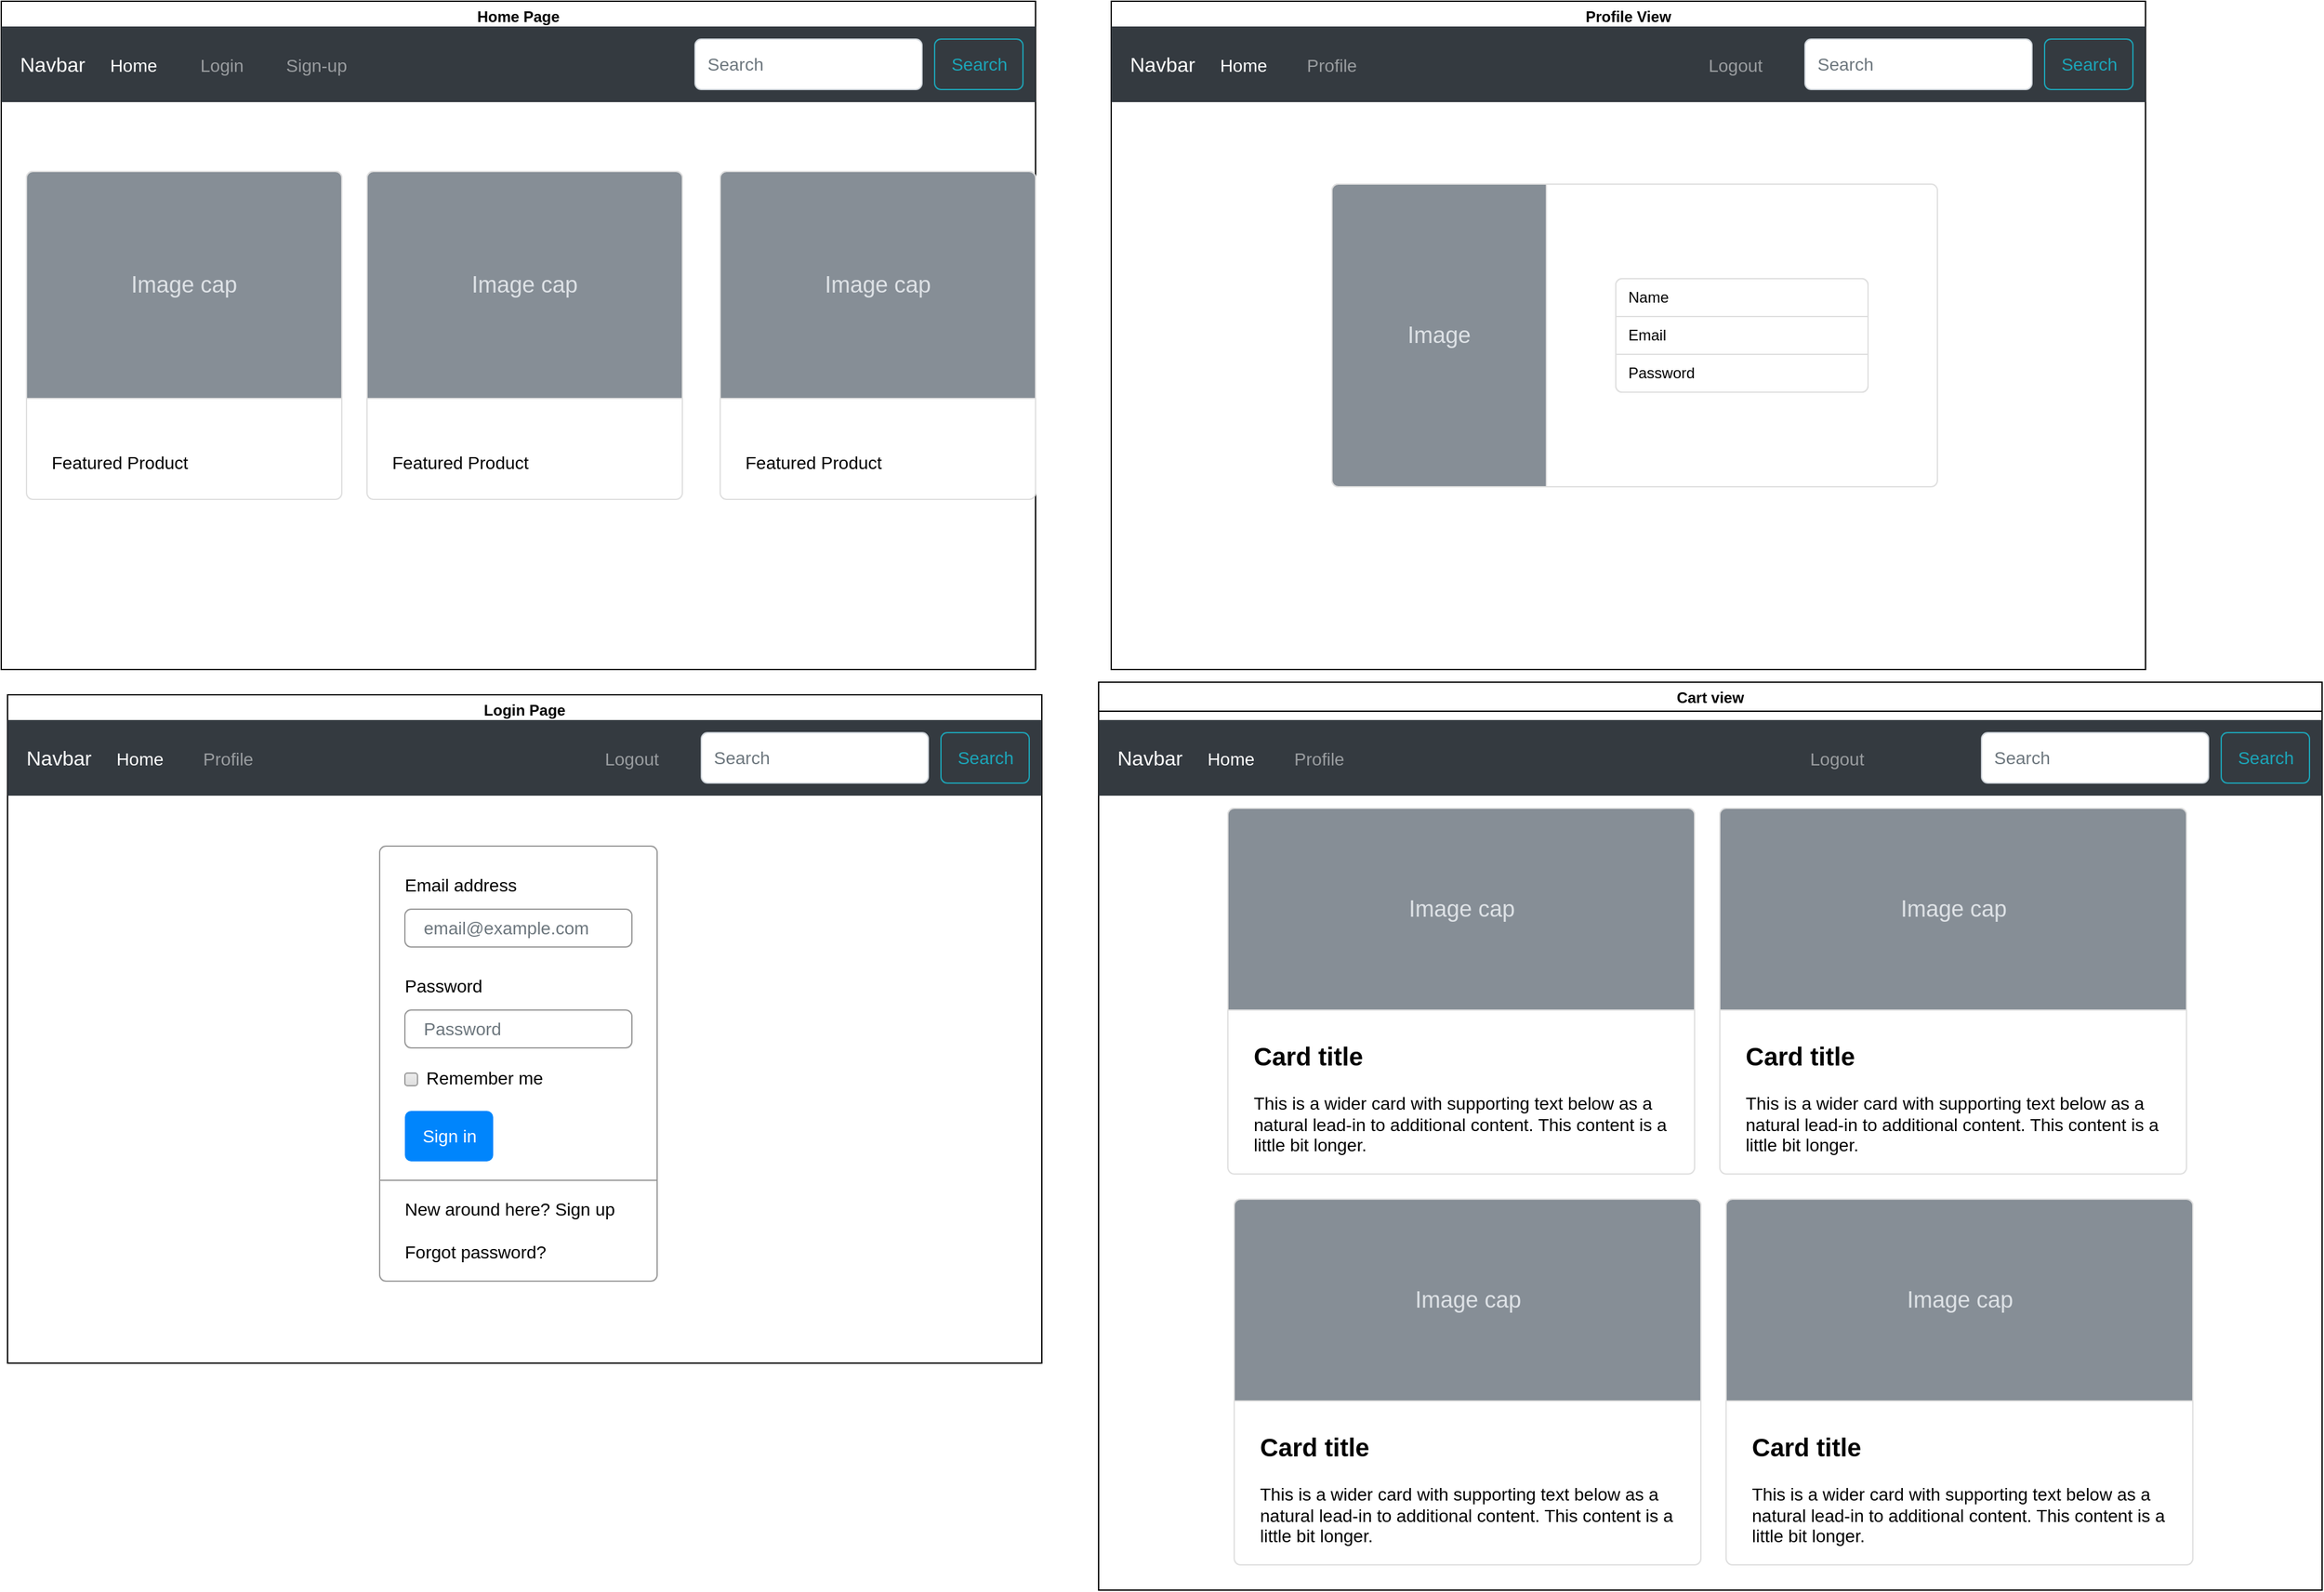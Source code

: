 <mxfile>
    <diagram id="qYyyjnKKWIS-j0I_4gCj" name="Page-1">
        <mxGraphModel dx="1965" dy="869" grid="1" gridSize="10" guides="1" tooltips="1" connect="1" arrows="1" fold="1" page="1" pageScale="1" pageWidth="850" pageHeight="1100" math="0" shadow="0">
            <root>
                <mxCell id="0"/>
                <mxCell id="1" parent="0"/>
                <mxCell id="8" value="Home Page" style="swimlane;" vertex="1" parent="1">
                    <mxGeometry x="10" y="20" width="820" height="530" as="geometry"/>
                </mxCell>
                <mxCell id="36" value="Featured Product" style="html=1;shadow=0;dashed=0;shape=mxgraph.bootstrap.rrect;rSize=5;strokeColor=#DFDFDF;html=1;whiteSpace=wrap;fillColor=#ffffff;fontColor=#000000;verticalAlign=bottom;align=left;spacing=20;fontSize=14;" vertex="1" parent="8">
                    <mxGeometry x="20" y="135" width="250" height="260" as="geometry"/>
                </mxCell>
                <mxCell id="37" value="Image cap" style="html=1;shadow=0;dashed=0;shape=mxgraph.bootstrap.topButton;rSize=5;perimeter=none;whiteSpace=wrap;fillColor=#868E96;strokeColor=#DFDFDF;fontColor=#DEE2E6;resizeWidth=1;fontSize=18;" vertex="1" parent="36">
                    <mxGeometry width="250" height="180" relative="1" as="geometry"/>
                </mxCell>
                <mxCell id="40" value="Featured Product" style="html=1;shadow=0;dashed=0;shape=mxgraph.bootstrap.rrect;rSize=5;strokeColor=#DFDFDF;html=1;whiteSpace=wrap;fillColor=#ffffff;fontColor=#000000;verticalAlign=bottom;align=left;spacing=20;fontSize=14;" vertex="1" parent="8">
                    <mxGeometry x="570" y="135" width="250" height="260" as="geometry"/>
                </mxCell>
                <mxCell id="41" value="Image cap" style="html=1;shadow=0;dashed=0;shape=mxgraph.bootstrap.topButton;rSize=5;perimeter=none;whiteSpace=wrap;fillColor=#868E96;strokeColor=#DFDFDF;fontColor=#DEE2E6;resizeWidth=1;fontSize=18;" vertex="1" parent="40">
                    <mxGeometry width="250" height="180" relative="1" as="geometry"/>
                </mxCell>
                <mxCell id="38" value="Featured Product" style="html=1;shadow=0;dashed=0;shape=mxgraph.bootstrap.rrect;rSize=5;strokeColor=#DFDFDF;html=1;whiteSpace=wrap;fillColor=#ffffff;fontColor=#000000;verticalAlign=bottom;align=left;spacing=20;fontSize=14;" vertex="1" parent="8">
                    <mxGeometry x="290" y="135" width="250" height="260" as="geometry"/>
                </mxCell>
                <mxCell id="39" value="Image cap" style="html=1;shadow=0;dashed=0;shape=mxgraph.bootstrap.topButton;rSize=5;perimeter=none;whiteSpace=wrap;fillColor=#868E96;strokeColor=#DFDFDF;fontColor=#DEE2E6;resizeWidth=1;fontSize=18;" vertex="1" parent="38">
                    <mxGeometry width="250" height="180" relative="1" as="geometry"/>
                </mxCell>
                <mxCell id="21" value="Navbar" style="html=1;shadow=0;dashed=0;fillColor=#343A40;strokeColor=none;fontSize=16;fontColor=#ffffff;align=left;spacing=15;" vertex="1" parent="1">
                    <mxGeometry x="10" y="40" width="820" height="60" as="geometry"/>
                </mxCell>
                <mxCell id="22" value="Home" style="fillColor=none;strokeColor=none;fontSize=14;fontColor=#ffffff;align=center;" vertex="1" parent="21">
                    <mxGeometry width="70" height="40" relative="1" as="geometry">
                        <mxPoint x="70" y="10" as="offset"/>
                    </mxGeometry>
                </mxCell>
                <mxCell id="23" value="Login" style="fillColor=none;strokeColor=none;fontSize=14;fontColor=#9A9DA0;align=center;" vertex="1" parent="21">
                    <mxGeometry width="70" height="40" relative="1" as="geometry">
                        <mxPoint x="140" y="10" as="offset"/>
                    </mxGeometry>
                </mxCell>
                <mxCell id="24" value="Sign-up" style="fillColor=none;strokeColor=none;fontSize=14;fontColor=#9A9DA0;align=center;spacingRight=0;" vertex="1" parent="21">
                    <mxGeometry width="80" height="40" relative="1" as="geometry">
                        <mxPoint x="210" y="10" as="offset"/>
                    </mxGeometry>
                </mxCell>
                <mxCell id="26" value="Search" style="html=1;shadow=0;dashed=0;shape=mxgraph.bootstrap.rrect;rSize=5;fontSize=14;fontColor=#1CA5B8;strokeColor=#1CA5B8;fillColor=none;" vertex="1" parent="21">
                    <mxGeometry x="1" width="70" height="40" relative="1" as="geometry">
                        <mxPoint x="-80" y="10" as="offset"/>
                    </mxGeometry>
                </mxCell>
                <mxCell id="27" value="Search" style="html=1;shadow=0;dashed=0;shape=mxgraph.bootstrap.rrect;rSize=5;fontSize=14;fontColor=#6C767D;strokeColor=#CED4DA;fillColor=#ffffff;align=left;spacing=10;" vertex="1" parent="21">
                    <mxGeometry x="1" width="180" height="40" relative="1" as="geometry">
                        <mxPoint x="-270" y="10" as="offset"/>
                    </mxGeometry>
                </mxCell>
                <mxCell id="44" value="Profile View" style="swimlane;" vertex="1" parent="1">
                    <mxGeometry x="890" y="20" width="820" height="530" as="geometry"/>
                </mxCell>
                <mxCell id="74" value="" style="html=1;shadow=0;dashed=0;shape=mxgraph.bootstrap.rrect;rSize=5;strokeColor=#DFDFDF;html=1;whiteSpace=wrap;fillColor=#ffffff;fontColor=#000000;verticalAlign=top;align=left;spacing=20;fontSize=14;spacingLeft=170;" vertex="1" parent="44">
                    <mxGeometry x="175" y="145" width="480" height="240" as="geometry"/>
                </mxCell>
                <mxCell id="75" value="Image" style="html=1;shadow=0;dashed=0;shape=mxgraph.bootstrap.leftButton;rSize=5;perimeter=none;whiteSpace=wrap;fillColor=#868E96;strokeColor=#DFDFDF;fontColor=#DEE2E6;resizeWidth=1;fontSize=18;" vertex="1" parent="74">
                    <mxGeometry width="170" height="240" relative="1" as="geometry"/>
                </mxCell>
                <mxCell id="97" value="" style="html=1;shadow=0;dashed=0;shape=mxgraph.bootstrap.rrect;rSize=5;strokeColor=#DFDFDF;html=1;whiteSpace=wrap;fillColor=#FFFFFF;fontColor=#000000;" vertex="1" parent="74">
                    <mxGeometry x="225" y="75" width="200" height="90" as="geometry"/>
                </mxCell>
                <mxCell id="98" value="Name&lt;span style=&quot;white-space: pre&quot;&gt;&#9;&lt;/span&gt;" style="strokeColor=inherit;fillColor=inherit;gradientColor=inherit;fontColor=inherit;html=1;shadow=0;dashed=0;shape=mxgraph.bootstrap.topButton;rSize=5;perimeter=none;whiteSpace=wrap;resizeWidth=1;align=left;spacing=10;" vertex="1" parent="97">
                    <mxGeometry width="200" height="30" relative="1" as="geometry"/>
                </mxCell>
                <mxCell id="99" value="Email" style="strokeColor=inherit;fillColor=inherit;gradientColor=inherit;fontColor=inherit;html=1;shadow=0;dashed=0;perimeter=none;whiteSpace=wrap;resizeWidth=1;align=left;spacing=10;" vertex="1" parent="97">
                    <mxGeometry width="200" height="30" relative="1" as="geometry">
                        <mxPoint y="30" as="offset"/>
                    </mxGeometry>
                </mxCell>
                <mxCell id="100" value="Password" style="strokeColor=inherit;fillColor=inherit;gradientColor=inherit;fontColor=inherit;html=1;shadow=0;dashed=0;shape=mxgraph.bootstrap.bottomButton;rSize=5;perimeter=none;whiteSpace=wrap;resizeWidth=1;resizeHeight=0;align=left;spacing=10;" vertex="1" parent="97">
                    <mxGeometry y="1" width="200" height="30" relative="1" as="geometry">
                        <mxPoint y="-30" as="offset"/>
                    </mxGeometry>
                </mxCell>
                <mxCell id="51" value="Login Page" style="swimlane;" vertex="1" parent="1">
                    <mxGeometry x="15" y="570" width="820" height="530" as="geometry"/>
                </mxCell>
                <mxCell id="58" value="Cart view" style="swimlane;" vertex="1" parent="1">
                    <mxGeometry x="880" y="560" width="970" height="720" as="geometry"/>
                </mxCell>
                <mxCell id="129" value="Navbar" style="html=1;shadow=0;dashed=0;fillColor=#343A40;strokeColor=none;fontSize=16;fontColor=#ffffff;align=left;spacing=15;" vertex="1" parent="58">
                    <mxGeometry y="30" width="970" height="60" as="geometry"/>
                </mxCell>
                <mxCell id="130" value="Home" style="fillColor=none;strokeColor=none;fontSize=14;fontColor=#ffffff;align=center;" vertex="1" parent="129">
                    <mxGeometry width="70" height="40" relative="1" as="geometry">
                        <mxPoint x="70" y="10" as="offset"/>
                    </mxGeometry>
                </mxCell>
                <mxCell id="131" value="Profile" style="fillColor=none;strokeColor=none;fontSize=14;fontColor=#9A9DA0;align=center;" vertex="1" parent="129">
                    <mxGeometry width="70" height="40" relative="1" as="geometry">
                        <mxPoint x="140" y="10" as="offset"/>
                    </mxGeometry>
                </mxCell>
                <mxCell id="132" value="Search" style="html=1;shadow=0;dashed=0;shape=mxgraph.bootstrap.rrect;rSize=5;fontSize=14;fontColor=#1CA5B8;strokeColor=#1CA5B8;fillColor=none;" vertex="1" parent="129">
                    <mxGeometry x="1" width="70" height="40" relative="1" as="geometry">
                        <mxPoint x="-80" y="10" as="offset"/>
                    </mxGeometry>
                </mxCell>
                <mxCell id="133" value="Search" style="html=1;shadow=0;dashed=0;shape=mxgraph.bootstrap.rrect;rSize=5;fontSize=14;fontColor=#6C767D;strokeColor=#CED4DA;fillColor=#ffffff;align=left;spacing=10;" vertex="1" parent="129">
                    <mxGeometry x="1" width="180" height="40" relative="1" as="geometry">
                        <mxPoint x="-270" y="10" as="offset"/>
                    </mxGeometry>
                </mxCell>
                <mxCell id="134" value="Logout" style="fillColor=none;strokeColor=none;fontSize=14;fontColor=#9A9DA0;align=center;" vertex="1" parent="129">
                    <mxGeometry x="544.146" y="10" width="82.805" height="40" as="geometry"/>
                </mxCell>
                <mxCell id="110" value="&lt;b&gt;&lt;font style=&quot;font-size: 20px&quot;&gt;Card title&lt;/font&gt;&lt;/b&gt;&lt;br&gt;&lt;br&gt;This is a wider card with supporting text below as a natural lead-in to additional content. This content is a little bit longer." style="html=1;shadow=0;dashed=0;shape=mxgraph.bootstrap.rrect;rSize=5;strokeColor=#DFDFDF;html=1;whiteSpace=wrap;fillColor=#ffffff;fontColor=#000000;verticalAlign=top;align=left;spacing=20;spacingBottom=0;fontSize=14;spacingTop=160;" vertex="1" parent="58">
                    <mxGeometry x="492.5" y="100" width="370" height="290" as="geometry"/>
                </mxCell>
                <mxCell id="111" value="Image cap" style="html=1;shadow=0;dashed=0;shape=mxgraph.bootstrap.topButton;rSize=5;perimeter=none;whiteSpace=wrap;fillColor=#868E96;strokeColor=#DFDFDF;fontColor=#DEE2E6;resizeWidth=1;fontSize=18;" vertex="1" parent="110">
                    <mxGeometry width="370" height="160" relative="1" as="geometry"/>
                </mxCell>
                <mxCell id="108" value="&lt;b&gt;&lt;font style=&quot;font-size: 20px&quot;&gt;Card title&lt;/font&gt;&lt;/b&gt;&lt;br&gt;&lt;br&gt;This is a wider card with supporting text below as a natural lead-in to additional content. This content is a little bit longer." style="html=1;shadow=0;dashed=0;shape=mxgraph.bootstrap.rrect;rSize=5;strokeColor=#DFDFDF;html=1;whiteSpace=wrap;fillColor=#ffffff;fontColor=#000000;verticalAlign=top;align=left;spacing=20;spacingBottom=0;fontSize=14;spacingTop=160;" vertex="1" parent="58">
                    <mxGeometry x="102.5" y="100" width="370" height="290" as="geometry"/>
                </mxCell>
                <mxCell id="109" value="Image cap" style="html=1;shadow=0;dashed=0;shape=mxgraph.bootstrap.topButton;rSize=5;perimeter=none;whiteSpace=wrap;fillColor=#868E96;strokeColor=#DFDFDF;fontColor=#DEE2E6;resizeWidth=1;fontSize=18;" vertex="1" parent="108">
                    <mxGeometry width="370" height="160" relative="1" as="geometry"/>
                </mxCell>
                <mxCell id="135" value="&lt;b&gt;&lt;font style=&quot;font-size: 20px&quot;&gt;Card title&lt;/font&gt;&lt;/b&gt;&lt;br&gt;&lt;br&gt;This is a wider card with supporting text below as a natural lead-in to additional content. This content is a little bit longer." style="html=1;shadow=0;dashed=0;shape=mxgraph.bootstrap.rrect;rSize=5;strokeColor=#DFDFDF;html=1;whiteSpace=wrap;fillColor=#ffffff;fontColor=#000000;verticalAlign=top;align=left;spacing=20;spacingBottom=0;fontSize=14;spacingTop=160;" vertex="1" parent="58">
                    <mxGeometry x="107.5" y="410" width="370" height="290" as="geometry"/>
                </mxCell>
                <mxCell id="136" value="Image cap" style="html=1;shadow=0;dashed=0;shape=mxgraph.bootstrap.topButton;rSize=5;perimeter=none;whiteSpace=wrap;fillColor=#868E96;strokeColor=#DFDFDF;fontColor=#DEE2E6;resizeWidth=1;fontSize=18;" vertex="1" parent="135">
                    <mxGeometry width="370" height="160" relative="1" as="geometry"/>
                </mxCell>
                <mxCell id="137" value="&lt;b&gt;&lt;font style=&quot;font-size: 20px&quot;&gt;Card title&lt;/font&gt;&lt;/b&gt;&lt;br&gt;&lt;br&gt;This is a wider card with supporting text below as a natural lead-in to additional content. This content is a little bit longer." style="html=1;shadow=0;dashed=0;shape=mxgraph.bootstrap.rrect;rSize=5;strokeColor=#DFDFDF;html=1;whiteSpace=wrap;fillColor=#ffffff;fontColor=#000000;verticalAlign=top;align=left;spacing=20;spacingBottom=0;fontSize=14;spacingTop=160;" vertex="1" parent="58">
                    <mxGeometry x="497.5" y="410" width="370" height="290" as="geometry"/>
                </mxCell>
                <mxCell id="138" value="Image cap" style="html=1;shadow=0;dashed=0;shape=mxgraph.bootstrap.topButton;rSize=5;perimeter=none;whiteSpace=wrap;fillColor=#868E96;strokeColor=#DFDFDF;fontColor=#DEE2E6;resizeWidth=1;fontSize=18;" vertex="1" parent="137">
                    <mxGeometry width="370" height="160" relative="1" as="geometry"/>
                </mxCell>
                <mxCell id="65" value="" style="html=1;shadow=0;dashed=0;shape=mxgraph.bootstrap.rrect;rSize=5;fillColor=#ffffff;strokeColor=#999999;" vertex="1" parent="1">
                    <mxGeometry x="310" y="690" width="220" height="345" as="geometry"/>
                </mxCell>
                <mxCell id="66" value="Email address" style="fillColor=none;strokeColor=none;align=left;spacing=20;fontSize=14;" vertex="1" parent="65">
                    <mxGeometry width="220" height="40" relative="1" as="geometry">
                        <mxPoint y="10" as="offset"/>
                    </mxGeometry>
                </mxCell>
                <mxCell id="67" value="email@example.com" style="html=1;shadow=0;dashed=0;shape=mxgraph.bootstrap.rrect;rSize=5;fillColor=none;strokeColor=#999999;align=left;spacing=15;fontSize=14;fontColor=#6C767D;" vertex="1" parent="65">
                    <mxGeometry width="180" height="30" relative="1" as="geometry">
                        <mxPoint x="20" y="50" as="offset"/>
                    </mxGeometry>
                </mxCell>
                <mxCell id="68" value="Password" style="fillColor=none;strokeColor=none;align=left;spacing=20;fontSize=14;" vertex="1" parent="65">
                    <mxGeometry width="220" height="40" relative="1" as="geometry">
                        <mxPoint y="90" as="offset"/>
                    </mxGeometry>
                </mxCell>
                <mxCell id="69" value="Password" style="html=1;shadow=0;dashed=0;shape=mxgraph.bootstrap.rrect;rSize=5;fillColor=none;strokeColor=#999999;align=left;spacing=15;fontSize=14;fontColor=#6C767D;" vertex="1" parent="65">
                    <mxGeometry width="180" height="30" relative="1" as="geometry">
                        <mxPoint x="20" y="130" as="offset"/>
                    </mxGeometry>
                </mxCell>
                <mxCell id="70" value="Remember me" style="html=1;shadow=0;dashed=0;shape=mxgraph.bootstrap.rrect;rSize=2;fillColor=#EDEDED;strokeColor=#999999;align=left;fontSize=14;fontColor=#000000;labelPosition=right;verticalLabelPosition=middle;verticalAlign=middle;spacingLeft=5;spacingTop=-2;gradientColor=#DEDEDE;" vertex="1" parent="65">
                    <mxGeometry width="10" height="10" relative="1" as="geometry">
                        <mxPoint x="20" y="180" as="offset"/>
                    </mxGeometry>
                </mxCell>
                <mxCell id="71" value="Sign in" style="html=1;shadow=0;dashed=0;shape=mxgraph.bootstrap.rrect;rSize=5;fillColor=#0085FC;strokeColor=none;align=center;fontSize=14;fontColor=#FFFFFF;" vertex="1" parent="65">
                    <mxGeometry width="70" height="40" relative="1" as="geometry">
                        <mxPoint x="20" y="210" as="offset"/>
                    </mxGeometry>
                </mxCell>
                <mxCell id="72" value="" style="shape=line;strokeColor=#999999;perimeter=none;resizeWidth=1;" vertex="1" parent="65">
                    <mxGeometry width="220" height="10" relative="1" as="geometry">
                        <mxPoint y="260" as="offset"/>
                    </mxGeometry>
                </mxCell>
                <mxCell id="73" value="New around here? Sign up&lt;br&gt;&lt;br&gt;Forgot password?" style="html=1;fillColor=none;strokeColor=none;align=left;spacing=20;fontSize=14;" vertex="1" parent="65">
                    <mxGeometry width="220" height="60" relative="1" as="geometry">
                        <mxPoint y="275" as="offset"/>
                    </mxGeometry>
                </mxCell>
                <mxCell id="116" value="Navbar" style="html=1;shadow=0;dashed=0;fillColor=#343A40;strokeColor=none;fontSize=16;fontColor=#ffffff;align=left;spacing=15;" vertex="1" parent="1">
                    <mxGeometry x="890" y="40" width="820" height="60" as="geometry"/>
                </mxCell>
                <mxCell id="117" value="Home" style="fillColor=none;strokeColor=none;fontSize=14;fontColor=#ffffff;align=center;" vertex="1" parent="116">
                    <mxGeometry width="70" height="40" relative="1" as="geometry">
                        <mxPoint x="70" y="10" as="offset"/>
                    </mxGeometry>
                </mxCell>
                <mxCell id="118" value="Profile" style="fillColor=none;strokeColor=none;fontSize=14;fontColor=#9A9DA0;align=center;" vertex="1" parent="116">
                    <mxGeometry width="70" height="40" relative="1" as="geometry">
                        <mxPoint x="140" y="10" as="offset"/>
                    </mxGeometry>
                </mxCell>
                <mxCell id="120" value="Search" style="html=1;shadow=0;dashed=0;shape=mxgraph.bootstrap.rrect;rSize=5;fontSize=14;fontColor=#1CA5B8;strokeColor=#1CA5B8;fillColor=none;" vertex="1" parent="116">
                    <mxGeometry x="1" width="70" height="40" relative="1" as="geometry">
                        <mxPoint x="-80" y="10" as="offset"/>
                    </mxGeometry>
                </mxCell>
                <mxCell id="121" value="Search" style="html=1;shadow=0;dashed=0;shape=mxgraph.bootstrap.rrect;rSize=5;fontSize=14;fontColor=#6C767D;strokeColor=#CED4DA;fillColor=#ffffff;align=left;spacing=10;" vertex="1" parent="116">
                    <mxGeometry x="1" width="180" height="40" relative="1" as="geometry">
                        <mxPoint x="-270" y="10" as="offset"/>
                    </mxGeometry>
                </mxCell>
                <mxCell id="122" value="Logout" style="fillColor=none;strokeColor=none;fontSize=14;fontColor=#9A9DA0;align=center;" vertex="1" parent="116">
                    <mxGeometry x="460" y="10" width="70" height="40" as="geometry"/>
                </mxCell>
                <mxCell id="123" value="Navbar" style="html=1;shadow=0;dashed=0;fillColor=#343A40;strokeColor=none;fontSize=16;fontColor=#ffffff;align=left;spacing=15;" vertex="1" parent="1">
                    <mxGeometry x="15" y="590" width="820" height="60" as="geometry"/>
                </mxCell>
                <mxCell id="124" value="Home" style="fillColor=none;strokeColor=none;fontSize=14;fontColor=#ffffff;align=center;" vertex="1" parent="123">
                    <mxGeometry width="70" height="40" relative="1" as="geometry">
                        <mxPoint x="70" y="10" as="offset"/>
                    </mxGeometry>
                </mxCell>
                <mxCell id="125" value="Profile" style="fillColor=none;strokeColor=none;fontSize=14;fontColor=#9A9DA0;align=center;" vertex="1" parent="123">
                    <mxGeometry width="70" height="40" relative="1" as="geometry">
                        <mxPoint x="140" y="10" as="offset"/>
                    </mxGeometry>
                </mxCell>
                <mxCell id="126" value="Search" style="html=1;shadow=0;dashed=0;shape=mxgraph.bootstrap.rrect;rSize=5;fontSize=14;fontColor=#1CA5B8;strokeColor=#1CA5B8;fillColor=none;" vertex="1" parent="123">
                    <mxGeometry x="1" width="70" height="40" relative="1" as="geometry">
                        <mxPoint x="-80" y="10" as="offset"/>
                    </mxGeometry>
                </mxCell>
                <mxCell id="127" value="Search" style="html=1;shadow=0;dashed=0;shape=mxgraph.bootstrap.rrect;rSize=5;fontSize=14;fontColor=#6C767D;strokeColor=#CED4DA;fillColor=#ffffff;align=left;spacing=10;" vertex="1" parent="123">
                    <mxGeometry x="1" width="180" height="40" relative="1" as="geometry">
                        <mxPoint x="-270" y="10" as="offset"/>
                    </mxGeometry>
                </mxCell>
                <mxCell id="128" value="Logout" style="fillColor=none;strokeColor=none;fontSize=14;fontColor=#9A9DA0;align=center;" vertex="1" parent="123">
                    <mxGeometry x="460" y="10" width="70" height="40" as="geometry"/>
                </mxCell>
            </root>
        </mxGraphModel>
    </diagram>
</mxfile>